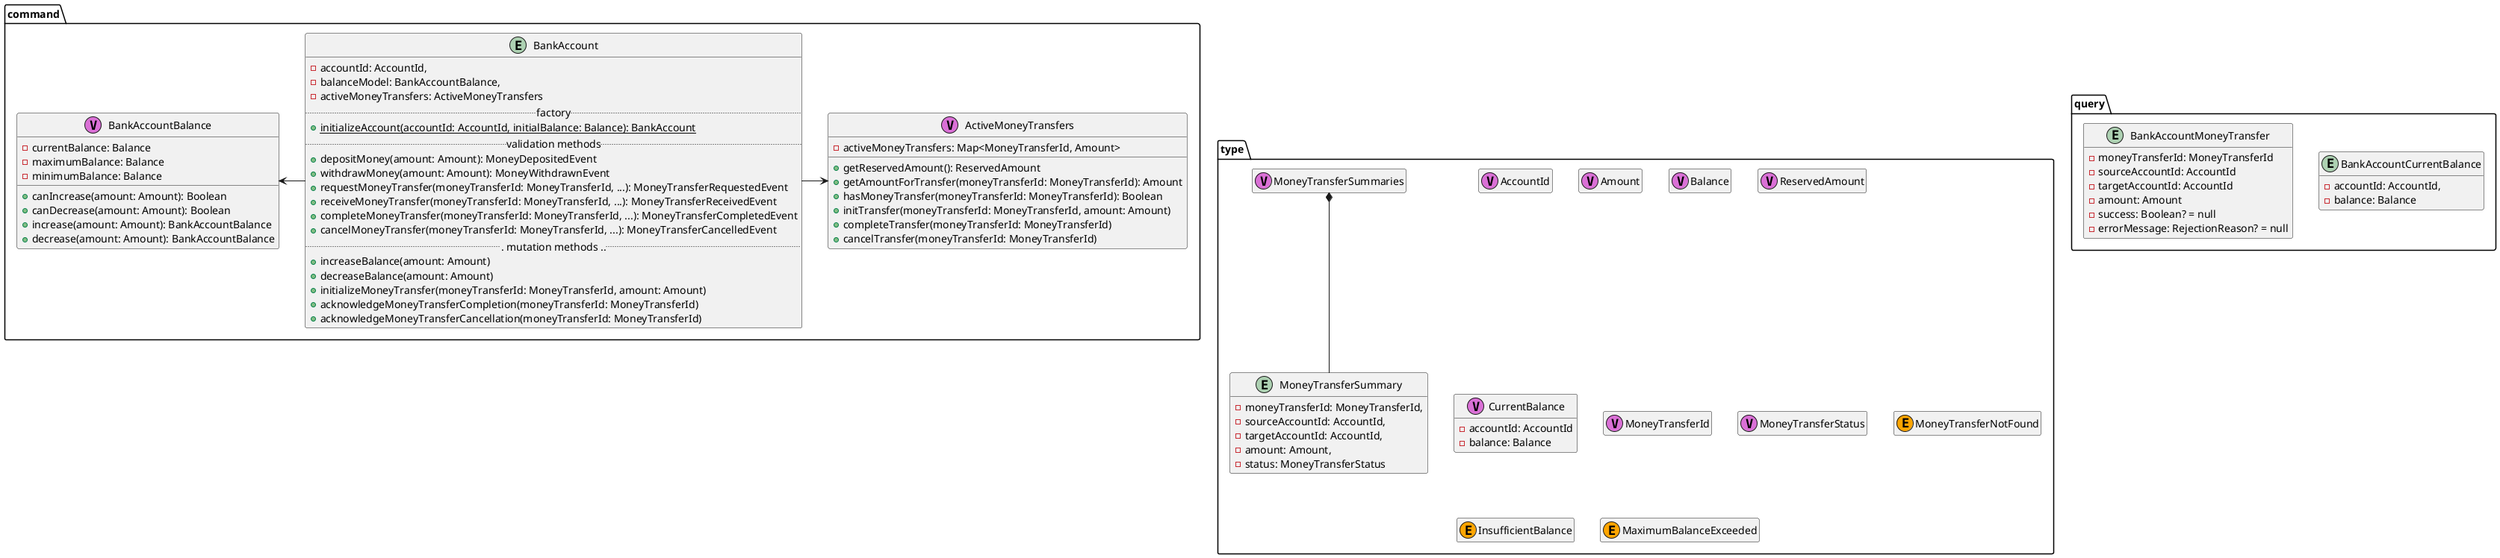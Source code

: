 @startuml

top to bottom direction

skinparam linetype ortho

package command {

    entity BankAccount {
        - accountId: AccountId,
        - balanceModel: BankAccountBalance,
        - activeMoneyTransfers: ActiveMoneyTransfers
    .. factory ..
        + {static} initializeAccount(accountId: AccountId, initialBalance: Balance): BankAccount
    .. validation methods ..
        + depositMoney(amount: Amount): MoneyDepositedEvent
        + withdrawMoney(amount: Amount): MoneyWithdrawnEvent
        + requestMoneyTransfer(moneyTransferId: MoneyTransferId, ...): MoneyTransferRequestedEvent
        + receiveMoneyTransfer(moneyTransferId: MoneyTransferId, ...): MoneyTransferReceivedEvent
        + completeMoneyTransfer(moneyTransferId: MoneyTransferId, ...): MoneyTransferCompletedEvent
        + cancelMoneyTransfer(moneyTransferId: MoneyTransferId, ...): MoneyTransferCancelledEvent
    ... mutation methods ....
        + increaseBalance(amount: Amount)
        + decreaseBalance(amount: Amount)
        + initializeMoneyTransfer(moneyTransferId: MoneyTransferId, amount: Amount)
        + acknowledgeMoneyTransferCompletion(moneyTransferId: MoneyTransferId)
        + acknowledgeMoneyTransferCancellation(moneyTransferId: MoneyTransferId)
    }

    class BankAccountBalance <<(V,orchid)>> {
        - currentBalance: Balance
        - maximumBalance: Balance
        - minimumBalance: Balance
        + canIncrease(amount: Amount): Boolean
        + canDecrease(amount: Amount): Boolean
        + increase(amount: Amount): BankAccountBalance
        + decrease(amount: Amount): BankAccountBalance
    }

    class ActiveMoneyTransfers <<(V,orchid)>> {
        - activeMoneyTransfers: Map<MoneyTransferId, Amount>
        + getReservedAmount(): ReservedAmount
        + getAmountForTransfer(moneyTransferId: MoneyTransferId): Amount
        + hasMoneyTransfer(moneyTransferId: MoneyTransferId): Boolean
        + initTransfer(moneyTransferId: MoneyTransferId, amount: Amount)
        + completeTransfer(moneyTransferId: MoneyTransferId)
        + cancelTransfer(moneyTransferId: MoneyTransferId)
    }
}

package query {
    entity BankAccountCurrentBalance {
      - accountId: AccountId,
      - balance: Balance
    }

    entity BankAccountMoneyTransfer {
      - moneyTransferId: MoneyTransferId
      - sourceAccountId: AccountId
      - targetAccountId: AccountId
      - amount: Amount
      - success: Boolean? = null
      - errorMessage: RejectionReason? = null
    }

}

package type {
    class AccountId <<(V,orchid)>>
    class Amount <<(V,orchid)>>
    class Balance <<(V,orchid)>>
    class ReservedAmount <<(V,orchid)>>
    class CurrentBalance <<(V,orchid)>> {
        - accountId: AccountId
        - balance: Balance
    }
    class MoneyTransferId <<(V,orchid)>>
    class MoneyTransferStatus <<(V,orchid)>>
    class MoneyTransferSummaries <<(V,orchid)>>

    entity MoneyTransferSummary {
      - moneyTransferId: MoneyTransferId,
      - sourceAccountId: AccountId,
      - targetAccountId: AccountId,
      - amount: Amount,
      - status: MoneyTransferStatus
    }

    class MoneyTransferNotFound <<(E,orange)>>
    class InsufficientBalance <<(E,orange)>>
    class MaximumBalanceExceeded <<(E,orange)>>
}

MoneyTransferSummaries *-d- MoneyTransferSummary
BankAccount -r> ActiveMoneyTransfers
BankAccount -l> BankAccountBalance

hide members
show BankAccount members
show BankAccount methods

show BankAccountBalance members
show ActiveMoneyTransfers members

show MoneyTransferSummary members
hide MoneyTransferSummary methods

show CurrentBalance members
hide CurrentBalance methods

show BankAccountMoneyTransfer members
hide BankAccountMoneyTransfer methods
show BankAccountCurrentBalance members
hide BankAccountCurrentBalance methods

@enduml
